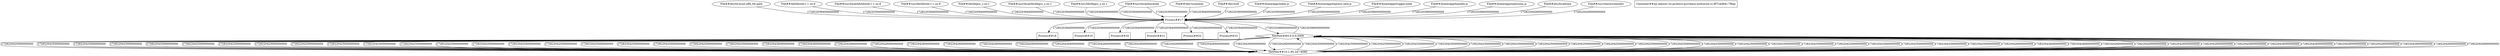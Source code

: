 digraph G {
	"File##/etc/ld-musl-x86_64.path"->"Process##17"[ label="1728220394000000000" ];
	"File##/lib/libstdc++.so.6"->"Process##17"[ label="1728220394000000000" ];
	"File##/usr/local/lib/libstdc++.so.6"->"Process##17"[ label="1728220394000000000" ];
	"File##/usr/lib/libstdc++.so.6"->"Process##17"[ label="1728220394000000000" ];
	"File##/lib/libgcc_s.so.1"->"Process##17"[ label="1728220394000000000" ];
	"File##/usr/local/lib/libgcc_s.so.1"->"Process##17"[ label="1728220394000000000" ];
	"File##/usr/lib/libgcc_s.so.1"->"Process##17"[ label="1728220394000000000" ];
	"Process##17"->"Process##18"[ label="1728220394000000000" ];
	"Process##17"->"Process##19"[ label="1728220394000000000" ];
	"Process##17"->"Process##20"[ label="1728220394000000000" ];
	"Process##17"->"Process##21"[ label="1728220394000000000" ];
	"Process##17"->"Process##22"[ label="1728220394000000000" ];
	"File##/usr/local/bin/node"->"Process##17"[ label="1728220394000000000" ];
	"File##/dev/urandom"->"Process##17"[ label="1728220394000000000" ];
	"Process##17"->"Process##23"[ label="1728220394000000000" ];
	"File##/dev/null"->"Process##17"[ label="1728220395000000000" ];
	"File##/home/app/index.js"->"Process##17"[ label="1728220395000000000" ];
	"File##/home/app/express-new.js"->"Process##17"[ label="1728220395000000000" ];
	"File##/usr/local/bin/node"->"Process##17"[ label="1728220395000000000" ];
	"File##/home/app/trigger.node"->"Process##17"[ label="1728220396000000000" ];
	"File##/home/app/handler.js"->"Process##17"[ label="1728220396000000000" ];
	"File##/home/app/malicious.js"->"Process##17"[ label="1728220396000000000" ];
	"Process##17"->"NetPeer##0.0.0.0:3000"[ label="1728220396000000000" ];
	"NetPeer##0.0.0.0:3000"->"Process##17"[ label="1728220396000000000" ];
	"NetPeer##0.0.0.0:3000"->"NetPeer##10.1.80.247:8080"[ label="1728220425000000000" ];
	"NetPeer##10.1.80.247:8080"->"NetPeer##0.0.0.0:3000"[ label="1728220425000000000" ];
	"NetPeer##0.0.0.0:3000"->"NetPeer##10.1.80.247:8080"[ label="1728220425000000000" ];
	"NetPeer##10.1.80.247:8080"->"NetPeer##0.0.0.0:3000"[ label="1728220425000000000" ];
	"NetPeer##0.0.0.0:3000"->"NetPeer##10.1.80.247:8080"[ label="1728220425000000000" ];
	"NetPeer##10.1.80.247:8080"->"NetPeer##0.0.0.0:3000"[ label="1728220425000000000" ];
	"NetPeer##0.0.0.0:3000"->"NetPeer##10.1.80.247:8080"[ label="1728220425000000000" ];
	"NetPeer##10.1.80.247:8080"->"NetPeer##0.0.0.0:3000"[ label="1728220425000000000" ];
	"NetPeer##0.0.0.0:3000"->"NetPeer##10.1.80.247:8080"[ label="1728220425000000000" ];
	"NetPeer##10.1.80.247:8080"->"NetPeer##0.0.0.0:3000"[ label="1728220425000000000" ];
	"NetPeer##0.0.0.0:3000"->"NetPeer##10.1.80.247:8080"[ label="1728220425000000000" ];
	"NetPeer##10.1.80.247:8080"->"NetPeer##0.0.0.0:3000"[ label="1728220425000000000" ];
	"NetPeer##0.0.0.0:3000"->"NetPeer##10.1.80.247:8080"[ label="1728220425000000000" ];
	"NetPeer##10.1.80.247:8080"->"NetPeer##0.0.0.0:3000"[ label="1728220425000000000" ];
	"NetPeer##0.0.0.0:3000"->"NetPeer##10.1.80.247:8080"[ label="1728220425000000000" ];
	"NetPeer##10.1.80.247:8080"->"NetPeer##0.0.0.0:3000"[ label="1728220425000000000" ];
	"NetPeer##0.0.0.0:3000"->"NetPeer##10.1.80.247:8080"[ label="1728220425000000000" ];
	"NetPeer##10.1.80.247:8080"->"NetPeer##0.0.0.0:3000"[ label="1728220425000000000" ];
	"NetPeer##0.0.0.0:3000"->"NetPeer##10.1.80.247:8080"[ label="1728220425000000000" ];
	"NetPeer##10.1.80.247:8080"->"NetPeer##0.0.0.0:3000"[ label="1728220425000000000" ];
	"NetPeer##0.0.0.0:3000"->"NetPeer##10.1.80.247:8080"[ label="1728220425000000000" ];
	"NetPeer##10.1.80.247:8080"->"NetPeer##0.0.0.0:3000"[ label="1728220425000000000" ];
	"NetPeer##0.0.0.0:3000"->"NetPeer##10.1.80.247:8080"[ label="1728220425000000000" ];
	"NetPeer##10.1.80.247:8080"->"NetPeer##0.0.0.0:3000"[ label="1728220425000000000" ];
	"NetPeer##0.0.0.0:3000"->"NetPeer##10.1.80.247:8080"[ label="1728220425000000000" ];
	"NetPeer##10.1.80.247:8080"->"NetPeer##0.0.0.0:3000"[ label="1728220425000000000" ];
	"NetPeer##0.0.0.0:3000"->"NetPeer##10.1.80.247:8080"[ label="1728220425000000000" ];
	"NetPeer##10.1.80.247:8080"->"NetPeer##0.0.0.0:3000"[ label="1728220425000000000" ];
	"NetPeer##0.0.0.0:3000"->"NetPeer##10.1.80.247:8080"[ label="1728220425000000000" ];
	"NetPeer##10.1.80.247:8080"->"NetPeer##0.0.0.0:3000"[ label="1728220425000000000" ];
	"NetPeer##0.0.0.0:3000"->"NetPeer##10.1.80.247:8080"[ label="1728220425000000000" ];
	"NetPeer##10.1.80.247:8080"->"NetPeer##0.0.0.0:3000"[ label="1728220425000000000" ];
	"NetPeer##0.0.0.0:3000"->"NetPeer##10.1.80.247:8080"[ label="1728220425000000000" ];
	"NetPeer##10.1.80.247:8080"->"NetPeer##0.0.0.0:3000"[ label="1728220425000000000" ];
	"NetPeer##0.0.0.0:3000"->"NetPeer##10.1.80.247:8080"[ label="1728220425000000000" ];
	"NetPeer##10.1.80.247:8080"->"NetPeer##0.0.0.0:3000"[ label="1728220425000000000" ];
	"NetPeer##0.0.0.0:3000"->"NetPeer##10.1.80.247:8080"[ label="1728220425000000000" ];
	"NetPeer##10.1.80.247:8080"->"NetPeer##0.0.0.0:3000"[ label="1728220425000000000" ];
	"NetPeer##0.0.0.0:3000"->"NetPeer##10.1.80.247:8080"[ label="1728220425000000000" ];
	"NetPeer##10.1.80.247:8080"->"NetPeer##0.0.0.0:3000"[ label="1728220425000000000" ];
	"NetPeer##0.0.0.0:3000"->"NetPeer##10.1.80.247:8080"[ label="1728220425000000000" ];
	"NetPeer##10.1.80.247:8080"->"NetPeer##0.0.0.0:3000"[ label="1728220425000000000" ];
	"File##/etc/localtime"->"Process##17"[ label="1728220426000000000" ];
	"File##/usr/share/zoneinfo/"->"Process##17"[ label="1728220426000000000" ];
	"NetPeer##0.0.0.0:3000"->"NetPeer##10.1.80.247:8080"[ label="1728220426000000000" ];
	"NetPeer##10.1.80.247:8080"->"NetPeer##0.0.0.0:3000"[ label="1728220426000000000" ];
	"NetPeer##0.0.0.0:3000"->"NetPeer##10.1.80.247:8080"[ label="1728220426000000000" ];
	"NetPeer##10.1.80.247:8080"->"NetPeer##0.0.0.0:3000"[ label="1728220426000000000" ];
	"NetPeer##0.0.0.0:3000"->"NetPeer##10.1.80.247:8080"[ label="1728220426000000000" ];
	"NetPeer##10.1.80.247:8080"->"NetPeer##0.0.0.0:3000"[ label="1728220426000000000" ];
	"NetPeer##0.0.0.0:3000"->"NetPeer##10.1.80.247:8080"[ label="1728220426000000000" ];
	"NetPeer##10.1.80.247:8080"->"NetPeer##0.0.0.0:3000"[ label="1728220426000000000" ];
	"NetPeer##0.0.0.0:3000"->"NetPeer##10.1.80.247:8080"[ label="1728220426000000000" ];
	"NetPeer##10.1.80.247:8080"->"NetPeer##0.0.0.0:3000"[ label="1728220426000000000" ];
	"NetPeer##0.0.0.0:3000"->"NetPeer##10.1.80.247:8080"[ label="1728220426000000000" ];
	"NetPeer##10.1.80.247:8080"->"NetPeer##0.0.0.0:3000"[ label="1728220426000000000" ];
	"NetPeer##0.0.0.0:3000"->"NetPeer##10.1.80.247:8080"[ label="1728220426000000000" ];
	"NetPeer##10.1.80.247:8080"->"NetPeer##0.0.0.0:3000"[ label="1728220426000000000" ];
	"NetPeer##0.0.0.0:3000"->"NetPeer##10.1.80.247:8080"[ label="1728220426000000000" ];
	"NetPeer##10.1.80.247:8080"->"NetPeer##0.0.0.0:3000"[ label="1728220426000000000" ];
	"NetPeer##0.0.0.0:3000"->"NetPeer##10.1.80.247:8080"[ label="1728220426000000000" ];
	"NetPeer##10.1.80.247:8080"->"NetPeer##0.0.0.0:3000"[ label="1728220426000000000" ];
	"NetPeer##0.0.0.0:3000"->"NetPeer##10.1.80.247:8080"[ label="1728220426000000000" ];
	"NetPeer##10.1.80.247:8080"->"NetPeer##0.0.0.0:3000"[ label="1728220426000000000" ];
	"NetPeer##0.0.0.0:3000"->"NetPeer##10.1.80.247:8080"[ label="1728220426000000000" ];
	"NetPeer##10.1.80.247:8080"->"NetPeer##0.0.0.0:3000"[ label="1728220426000000000" ];
	"NetPeer##0.0.0.0:3000"->"NetPeer##10.1.80.247:8080"[ label="1728220426000000000" ];
	"NetPeer##10.1.80.247:8080"->"NetPeer##0.0.0.0:3000"[ label="1728220426000000000" ];
	"NetPeer##0.0.0.0:3000"->"NetPeer##10.1.80.247:8080"[ label="1728220426000000000" ];
	"NetPeer##10.1.80.247:8080"->"NetPeer##0.0.0.0:3000"[ label="1728220426000000000" ];
	"NetPeer##0.0.0.0:3000"->"NetPeer##10.1.80.247:8080"[ label="1728220426000000000" ];
	"NetPeer##10.1.80.247:8080"->"NetPeer##0.0.0.0:3000"[ label="1728220426000000000" ];
	"NetPeer##0.0.0.0:3000"->"NetPeer##10.1.80.247:8080"[ label="1728220426000000000" ];
	"NetPeer##10.1.80.247:8080"->"NetPeer##0.0.0.0:3000"[ label="1728220426000000000" ];
	"Container##zjy-alastor-2n-product-purchase-authorize-cc-8f7c4d84c-7f6qz" [ shape="box" ];
	"File##/dev/null" [ shape="ellipse" ];
	"File##/dev/urandom" [ shape="ellipse" ];
	"File##/etc/ld-musl-x86_64.path" [ shape="ellipse" ];
	"File##/etc/localtime" [ shape="ellipse" ];
	"File##/home/app/express-new.js" [ shape="ellipse" ];
	"File##/home/app/handler.js" [ shape="ellipse" ];
	"File##/home/app/index.js" [ shape="ellipse" ];
	"File##/home/app/malicious.js" [ shape="ellipse" ];
	"File##/home/app/trigger.node" [ shape="ellipse" ];
	"File##/lib/libgcc_s.so.1" [ shape="ellipse" ];
	"File##/lib/libstdc++.so.6" [ shape="ellipse" ];
	"File##/usr/lib/libgcc_s.so.1" [ shape="ellipse" ];
	"File##/usr/lib/libstdc++.so.6" [ shape="ellipse" ];
	"File##/usr/local/bin/node" [ shape="ellipse" ];
	"File##/usr/local/lib/libgcc_s.so.1" [ shape="ellipse" ];
	"File##/usr/local/lib/libstdc++.so.6" [ shape="ellipse" ];
	"File##/usr/share/zoneinfo/" [ shape="ellipse" ];
	"NetPeer##0.0.0.0:3000" [ shape="diamond" ];
	"NetPeer##10.1.80.247:8080" [ shape="diamond" ];
	"Process##17" [ shape="box" ];
	"Process##18" [ shape="box" ];
	"Process##19" [ shape="box" ];
	"Process##20" [ shape="box" ];
	"Process##21" [ shape="box" ];
	"Process##22" [ shape="box" ];
	"Process##23" [ shape="box" ];

}
